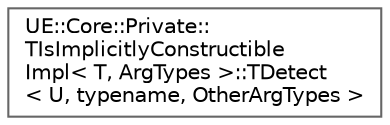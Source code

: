 digraph "Graphical Class Hierarchy"
{
 // INTERACTIVE_SVG=YES
 // LATEX_PDF_SIZE
  bgcolor="transparent";
  edge [fontname=Helvetica,fontsize=10,labelfontname=Helvetica,labelfontsize=10];
  node [fontname=Helvetica,fontsize=10,shape=box,height=0.2,width=0.4];
  rankdir="LR";
  Node0 [id="Node000000",label="UE::Core::Private::\lTIsImplicitlyConstructible\lImpl\< T, ArgTypes \>::TDetect\l\< U, typename, OtherArgTypes \>",height=0.2,width=0.4,color="grey40", fillcolor="white", style="filled",URL="$dc/d90/structUE_1_1Core_1_1Private_1_1TIsImplicitlyConstructibleImpl_1_1TDetect.html",tooltip=" "];
}
